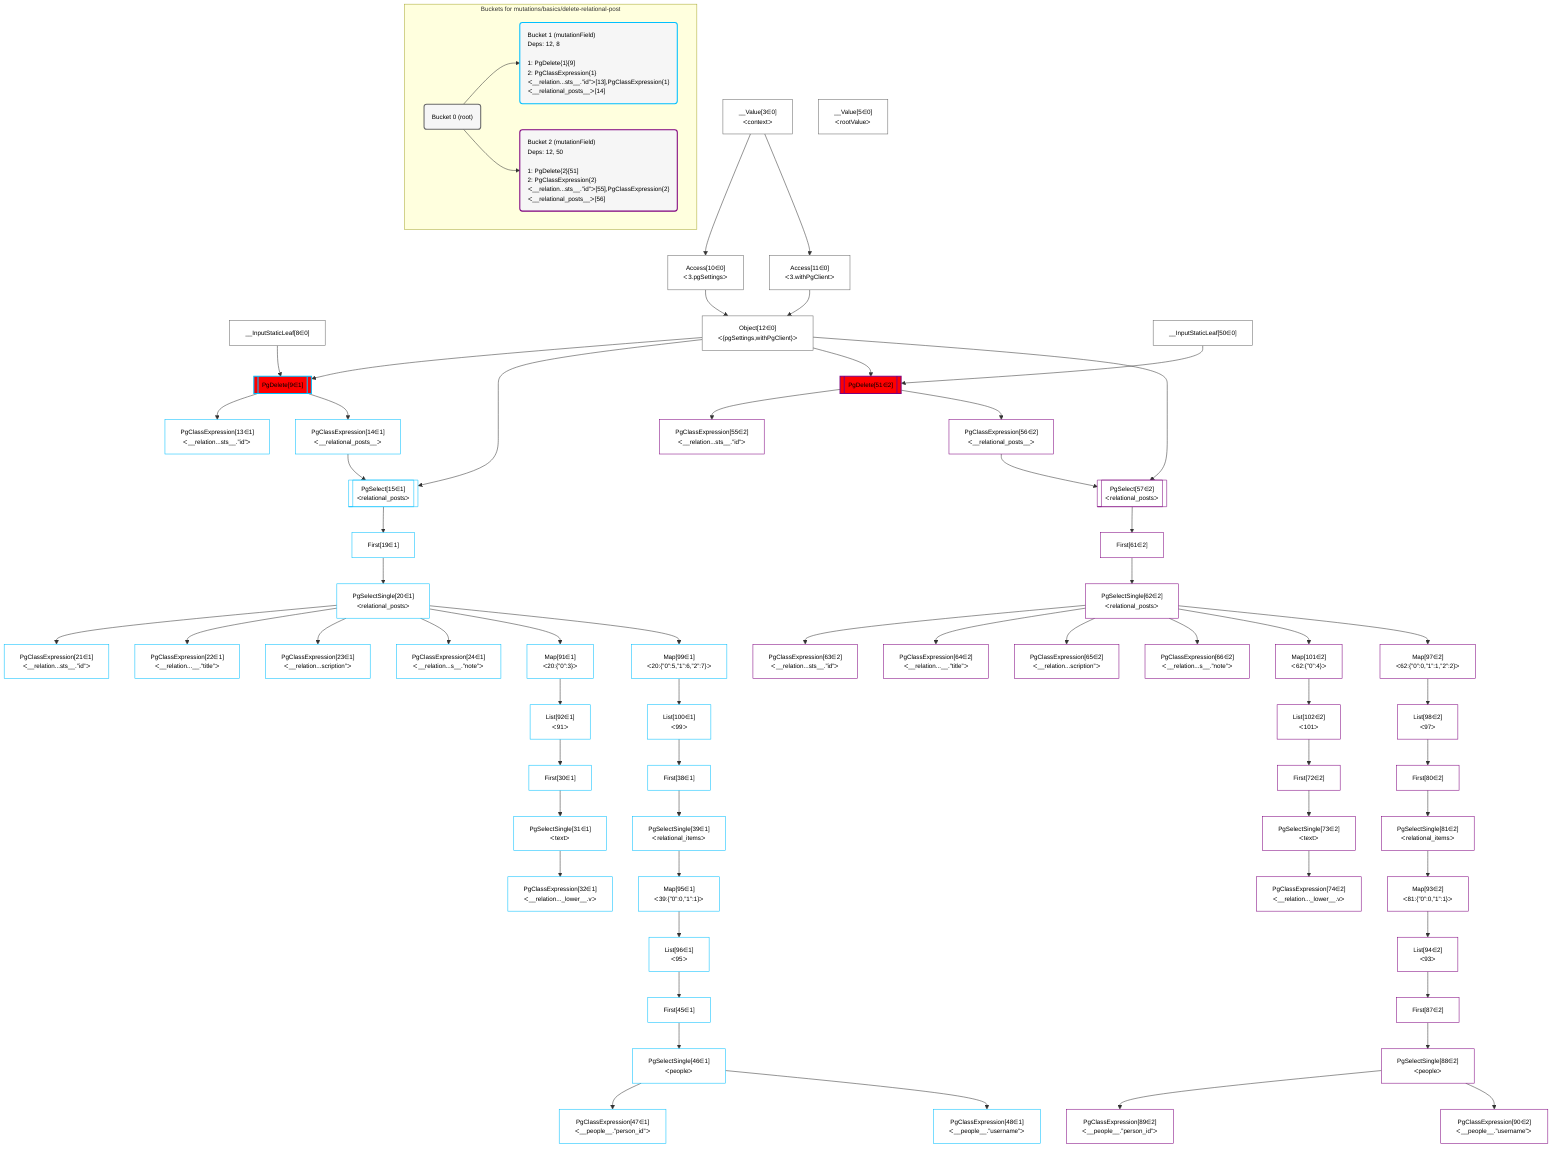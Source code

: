 %%{init: {'themeVariables': { 'fontSize': '12px'}}}%%
graph TD
    classDef path fill:#eee,stroke:#000,color:#000
    classDef plan fill:#fff,stroke-width:1px,color:#000
    classDef itemplan fill:#fff,stroke-width:2px,color:#000
    classDef sideeffectplan fill:#f00,stroke-width:2px,color:#000
    classDef bucket fill:#f6f6f6,color:#000,stroke-width:2px,text-align:left


    %% define steps
    __Value3["__Value[3∈0]<br />ᐸcontextᐳ"]:::plan
    __Value5["__Value[5∈0]<br />ᐸrootValueᐳ"]:::plan
    __InputStaticLeaf8["__InputStaticLeaf[8∈0]"]:::plan
    Access10["Access[10∈0]<br />ᐸ3.pgSettingsᐳ"]:::plan
    Access11["Access[11∈0]<br />ᐸ3.withPgClientᐳ"]:::plan
    Object12["Object[12∈0]<br />ᐸ{pgSettings,withPgClient}ᐳ"]:::plan
    PgDelete9[["PgDelete[9∈1]"]]:::sideeffectplan
    PgClassExpression13["PgClassExpression[13∈1]<br />ᐸ__relation...sts__.”id”ᐳ"]:::plan
    PgClassExpression14["PgClassExpression[14∈1]<br />ᐸ__relational_posts__ᐳ"]:::plan
    PgSelect15[["PgSelect[15∈1]<br />ᐸrelational_postsᐳ"]]:::plan
    First19["First[19∈1]"]:::plan
    PgSelectSingle20["PgSelectSingle[20∈1]<br />ᐸrelational_postsᐳ"]:::plan
    PgClassExpression21["PgClassExpression[21∈1]<br />ᐸ__relation...sts__.”id”ᐳ"]:::plan
    PgClassExpression22["PgClassExpression[22∈1]<br />ᐸ__relation...__.”title”ᐳ"]:::plan
    PgClassExpression23["PgClassExpression[23∈1]<br />ᐸ__relation...scription”ᐳ"]:::plan
    PgClassExpression24["PgClassExpression[24∈1]<br />ᐸ__relation...s__.”note”ᐳ"]:::plan
    Map91["Map[91∈1]<br />ᐸ20:{”0”:3}ᐳ"]:::plan
    List92["List[92∈1]<br />ᐸ91ᐳ"]:::plan
    First30["First[30∈1]"]:::plan
    PgSelectSingle31["PgSelectSingle[31∈1]<br />ᐸtextᐳ"]:::plan
    PgClassExpression32["PgClassExpression[32∈1]<br />ᐸ__relation..._lower__.vᐳ"]:::plan
    Map99["Map[99∈1]<br />ᐸ20:{”0”:5,”1”:6,”2”:7}ᐳ"]:::plan
    List100["List[100∈1]<br />ᐸ99ᐳ"]:::plan
    First38["First[38∈1]"]:::plan
    PgSelectSingle39["PgSelectSingle[39∈1]<br />ᐸrelational_itemsᐳ"]:::plan
    Map95["Map[95∈1]<br />ᐸ39:{”0”:0,”1”:1}ᐳ"]:::plan
    List96["List[96∈1]<br />ᐸ95ᐳ"]:::plan
    First45["First[45∈1]"]:::plan
    PgSelectSingle46["PgSelectSingle[46∈1]<br />ᐸpeopleᐳ"]:::plan
    PgClassExpression47["PgClassExpression[47∈1]<br />ᐸ__people__.”person_id”ᐳ"]:::plan
    PgClassExpression48["PgClassExpression[48∈1]<br />ᐸ__people__.”username”ᐳ"]:::plan
    __InputStaticLeaf50["__InputStaticLeaf[50∈0]"]:::plan
    PgDelete51[["PgDelete[51∈2]"]]:::sideeffectplan
    PgClassExpression55["PgClassExpression[55∈2]<br />ᐸ__relation...sts__.”id”ᐳ"]:::plan
    PgClassExpression56["PgClassExpression[56∈2]<br />ᐸ__relational_posts__ᐳ"]:::plan
    PgSelect57[["PgSelect[57∈2]<br />ᐸrelational_postsᐳ"]]:::plan
    First61["First[61∈2]"]:::plan
    PgSelectSingle62["PgSelectSingle[62∈2]<br />ᐸrelational_postsᐳ"]:::plan
    PgClassExpression63["PgClassExpression[63∈2]<br />ᐸ__relation...sts__.”id”ᐳ"]:::plan
    PgClassExpression64["PgClassExpression[64∈2]<br />ᐸ__relation...__.”title”ᐳ"]:::plan
    PgClassExpression65["PgClassExpression[65∈2]<br />ᐸ__relation...scription”ᐳ"]:::plan
    PgClassExpression66["PgClassExpression[66∈2]<br />ᐸ__relation...s__.”note”ᐳ"]:::plan
    Map101["Map[101∈2]<br />ᐸ62:{”0”:4}ᐳ"]:::plan
    List102["List[102∈2]<br />ᐸ101ᐳ"]:::plan
    First72["First[72∈2]"]:::plan
    PgSelectSingle73["PgSelectSingle[73∈2]<br />ᐸtextᐳ"]:::plan
    PgClassExpression74["PgClassExpression[74∈2]<br />ᐸ__relation..._lower__.vᐳ"]:::plan
    Map97["Map[97∈2]<br />ᐸ62:{”0”:0,”1”:1,”2”:2}ᐳ"]:::plan
    List98["List[98∈2]<br />ᐸ97ᐳ"]:::plan
    First80["First[80∈2]"]:::plan
    PgSelectSingle81["PgSelectSingle[81∈2]<br />ᐸrelational_itemsᐳ"]:::plan
    Map93["Map[93∈2]<br />ᐸ81:{”0”:0,”1”:1}ᐳ"]:::plan
    List94["List[94∈2]<br />ᐸ93ᐳ"]:::plan
    First87["First[87∈2]"]:::plan
    PgSelectSingle88["PgSelectSingle[88∈2]<br />ᐸpeopleᐳ"]:::plan
    PgClassExpression89["PgClassExpression[89∈2]<br />ᐸ__people__.”person_id”ᐳ"]:::plan
    PgClassExpression90["PgClassExpression[90∈2]<br />ᐸ__people__.”username”ᐳ"]:::plan

    %% plan dependencies
    __Value3 --> Access10
    __Value3 --> Access11
    Access10 & Access11 --> Object12
    Object12 & __InputStaticLeaf8 --> PgDelete9
    PgDelete9 --> PgClassExpression13
    PgDelete9 --> PgClassExpression14
    Object12 & PgClassExpression14 --> PgSelect15
    PgSelect15 --> First19
    First19 --> PgSelectSingle20
    PgSelectSingle20 --> PgClassExpression21
    PgSelectSingle20 --> PgClassExpression22
    PgSelectSingle20 --> PgClassExpression23
    PgSelectSingle20 --> PgClassExpression24
    PgSelectSingle20 --> Map91
    Map91 --> List92
    List92 --> First30
    First30 --> PgSelectSingle31
    PgSelectSingle31 --> PgClassExpression32
    PgSelectSingle20 --> Map99
    Map99 --> List100
    List100 --> First38
    First38 --> PgSelectSingle39
    PgSelectSingle39 --> Map95
    Map95 --> List96
    List96 --> First45
    First45 --> PgSelectSingle46
    PgSelectSingle46 --> PgClassExpression47
    PgSelectSingle46 --> PgClassExpression48
    Object12 & __InputStaticLeaf50 --> PgDelete51
    PgDelete51 --> PgClassExpression55
    PgDelete51 --> PgClassExpression56
    Object12 & PgClassExpression56 --> PgSelect57
    PgSelect57 --> First61
    First61 --> PgSelectSingle62
    PgSelectSingle62 --> PgClassExpression63
    PgSelectSingle62 --> PgClassExpression64
    PgSelectSingle62 --> PgClassExpression65
    PgSelectSingle62 --> PgClassExpression66
    PgSelectSingle62 --> Map101
    Map101 --> List102
    List102 --> First72
    First72 --> PgSelectSingle73
    PgSelectSingle73 --> PgClassExpression74
    PgSelectSingle62 --> Map97
    Map97 --> List98
    List98 --> First80
    First80 --> PgSelectSingle81
    PgSelectSingle81 --> Map93
    Map93 --> List94
    List94 --> First87
    First87 --> PgSelectSingle88
    PgSelectSingle88 --> PgClassExpression89
    PgSelectSingle88 --> PgClassExpression90

    subgraph "Buckets for mutations/basics/delete-relational-post"
    Bucket0("Bucket 0 (root)"):::bucket
    classDef bucket0 stroke:#696969
    class Bucket0,__Value3,__Value5,__InputStaticLeaf8,Access10,Access11,Object12,__InputStaticLeaf50 bucket0
    Bucket1("Bucket 1 (mutationField)<br />Deps: 12, 8<br /><br />1: PgDelete{1}[9]<br />2: PgClassExpression{1}ᐸ__relation...sts__.”id”ᐳ[13],PgClassExpression{1}ᐸ__relational_posts__ᐳ[14]"):::bucket
    classDef bucket1 stroke:#00bfff
    class Bucket1,PgDelete9,PgClassExpression13,PgClassExpression14,PgSelect15,First19,PgSelectSingle20,PgClassExpression21,PgClassExpression22,PgClassExpression23,PgClassExpression24,First30,PgSelectSingle31,PgClassExpression32,First38,PgSelectSingle39,First45,PgSelectSingle46,PgClassExpression47,PgClassExpression48,Map91,List92,Map95,List96,Map99,List100 bucket1
    Bucket2("Bucket 2 (mutationField)<br />Deps: 12, 50<br /><br />1: PgDelete{2}[51]<br />2: PgClassExpression{2}ᐸ__relation...sts__.”id”ᐳ[55],PgClassExpression{2}ᐸ__relational_posts__ᐳ[56]"):::bucket
    classDef bucket2 stroke:#7f007f
    class Bucket2,PgDelete51,PgClassExpression55,PgClassExpression56,PgSelect57,First61,PgSelectSingle62,PgClassExpression63,PgClassExpression64,PgClassExpression65,PgClassExpression66,First72,PgSelectSingle73,PgClassExpression74,First80,PgSelectSingle81,First87,PgSelectSingle88,PgClassExpression89,PgClassExpression90,Map93,List94,Map97,List98,Map101,List102 bucket2
    Bucket0 --> Bucket1 & Bucket2
    end